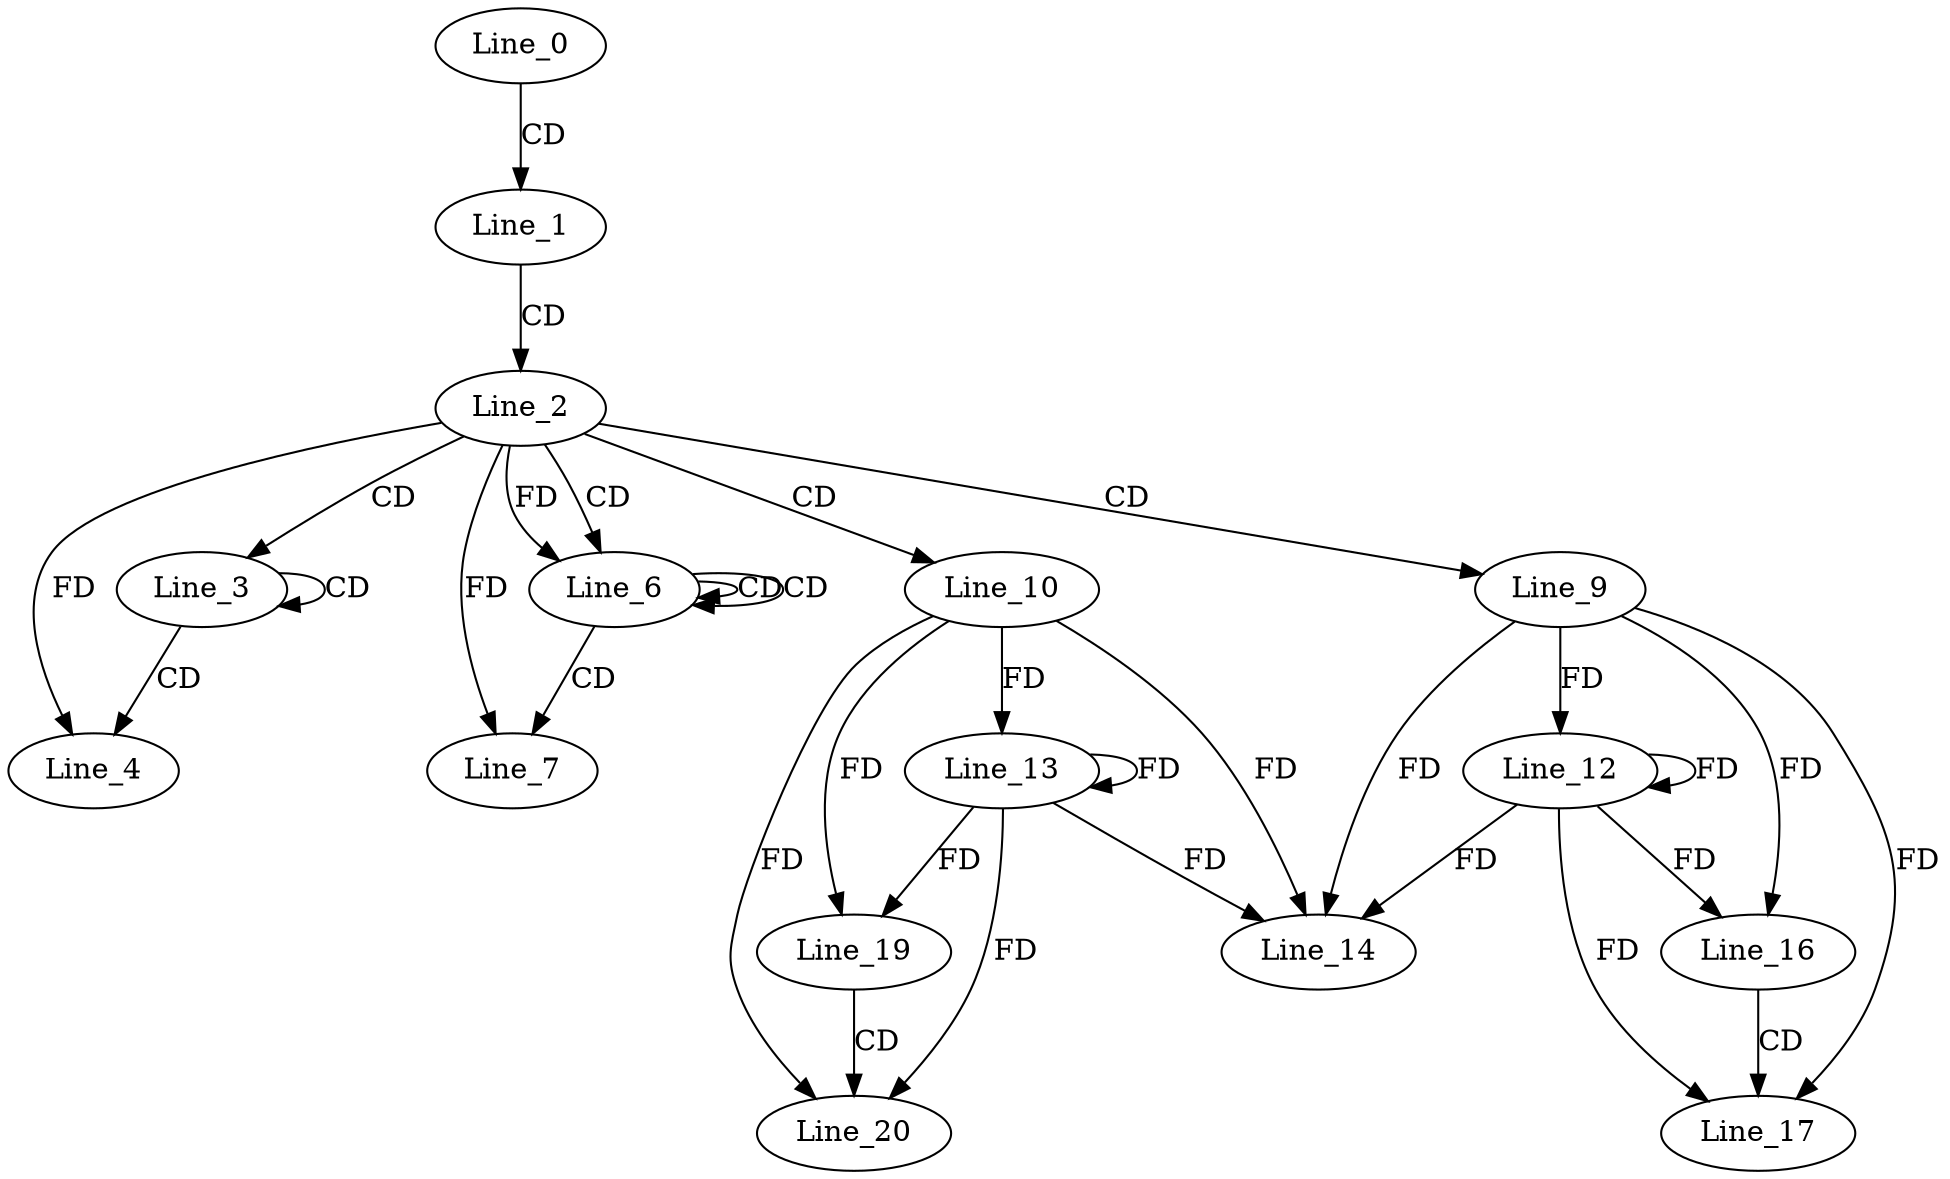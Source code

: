 digraph G {
  Line_0;
  Line_1;
  Line_2;
  Line_3;
  Line_3;
  Line_4;
  Line_4;
  Line_4;
  Line_6;
  Line_6;
  Line_6;
  Line_7;
  Line_9;
  Line_10;
  Line_12;
  Line_12;
  Line_13;
  Line_13;
  Line_14;
  Line_14;
  Line_16;
  Line_17;
  Line_19;
  Line_20;
  Line_0 -> Line_1 [ label="CD" ];
  Line_1 -> Line_2 [ label="CD" ];
  Line_2 -> Line_3 [ label="CD" ];
  Line_3 -> Line_3 [ label="CD" ];
  Line_3 -> Line_4 [ label="CD" ];
  Line_2 -> Line_4 [ label="FD" ];
  Line_2 -> Line_6 [ label="CD" ];
  Line_6 -> Line_6 [ label="CD" ];
  Line_6 -> Line_6 [ label="CD" ];
  Line_2 -> Line_6 [ label="FD" ];
  Line_6 -> Line_7 [ label="CD" ];
  Line_2 -> Line_7 [ label="FD" ];
  Line_2 -> Line_9 [ label="CD" ];
  Line_2 -> Line_10 [ label="CD" ];
  Line_9 -> Line_12 [ label="FD" ];
  Line_12 -> Line_12 [ label="FD" ];
  Line_10 -> Line_13 [ label="FD" ];
  Line_13 -> Line_13 [ label="FD" ];
  Line_10 -> Line_14 [ label="FD" ];
  Line_13 -> Line_14 [ label="FD" ];
  Line_9 -> Line_14 [ label="FD" ];
  Line_12 -> Line_14 [ label="FD" ];
  Line_9 -> Line_16 [ label="FD" ];
  Line_12 -> Line_16 [ label="FD" ];
  Line_16 -> Line_17 [ label="CD" ];
  Line_9 -> Line_17 [ label="FD" ];
  Line_12 -> Line_17 [ label="FD" ];
  Line_10 -> Line_19 [ label="FD" ];
  Line_13 -> Line_19 [ label="FD" ];
  Line_19 -> Line_20 [ label="CD" ];
  Line_10 -> Line_20 [ label="FD" ];
  Line_13 -> Line_20 [ label="FD" ];
}
